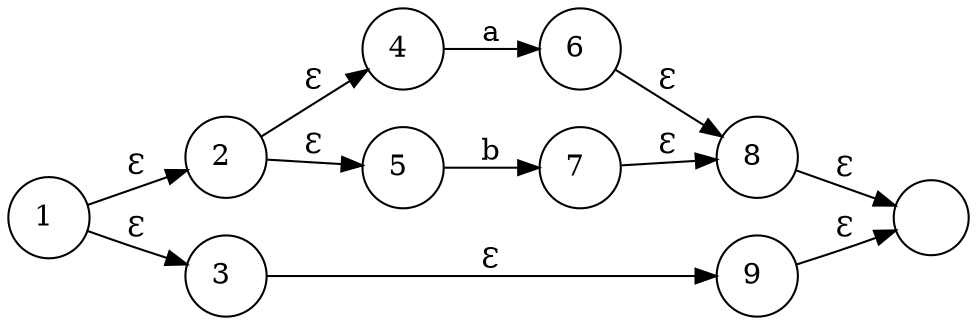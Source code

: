 digraph G {
    rankdir = LR;
    node[shape = circle];
    node1[label = "1 "];
    node2[label = "2 "];
    node3[label = "3 "];
    node4[label = "4 "];
    node5[label = "5 "];
    node6[label = "6 "];
    node7[label = "7 "];
    node8[label = "8 "];
    node9[label = "9 "];
    node10[label = " "];
    
    {rank=same; node2; node3}
    {rank=same; node4; node5}
    {rank=same; node6; node7}
    {rank=same; node8; node9}
    
    node1 -> node2 [label = Ɛ] ;
    node1 -> node3 [label = Ɛ] ;
    node2 -> node4 [label = Ɛ] ;
    node2 -> node5 [label = Ɛ] ;
    node4 -> node6 [label = a] ;
    node5 -> node7 [label = b] ;
    node6 -> node8 [label = Ɛ] ;
    node7 -> node8 [label = Ɛ] ;
    node3 -> node9 [label = Ɛ] ;
    node8 -> node10 [label = Ɛ] ;
    node9 -> node10 [label = Ɛ] ;
}